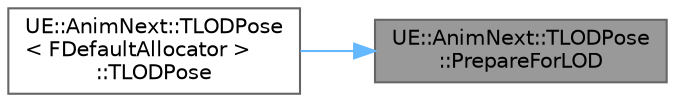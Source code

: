 digraph "UE::AnimNext::TLODPose::PrepareForLOD"
{
 // INTERACTIVE_SVG=YES
 // LATEX_PDF_SIZE
  bgcolor="transparent";
  edge [fontname=Helvetica,fontsize=10,labelfontname=Helvetica,labelfontsize=10];
  node [fontname=Helvetica,fontsize=10,shape=box,height=0.2,width=0.4];
  rankdir="RL";
  Node1 [id="Node000001",label="UE::AnimNext::TLODPose\l::PrepareForLOD",height=0.2,width=0.4,color="gray40", fillcolor="grey60", style="filled", fontcolor="black",tooltip=" "];
  Node1 -> Node2 [id="edge1_Node000001_Node000002",dir="back",color="steelblue1",style="solid",tooltip=" "];
  Node2 [id="Node000002",label="UE::AnimNext::TLODPose\l\< FDefaultAllocator \>\l::TLODPose",height=0.2,width=0.4,color="grey40", fillcolor="white", style="filled",URL="$dc/d5d/structUE_1_1AnimNext_1_1TLODPose.html#a5b4391fda5f63a4a0341f8c6896a9e5e",tooltip=" "];
}
